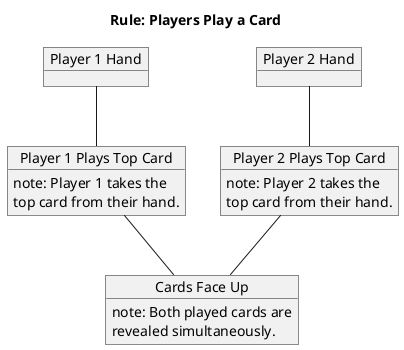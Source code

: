 @startuml
title "Rule: Players Play a Card"

object "Player 1 Hand" as Player1Hand
object "Player 2 Hand" as Player2Hand

object "Player 1 Plays Top Card" as Play1 {
  note: Player 1 takes the\ntop card from their hand.
}

object "Player 2 Plays Top Card" as Play2 {
  note: Player 2 takes the\ntop card from their hand.
}

Player1Hand -- Play1
Player2Hand -- Play2

object "Cards Face Up" as FaceUp {
  note: Both played cards are\nrevealed simultaneously.
}

Play1 -- FaceUp
Play2 -- FaceUp

@enduml